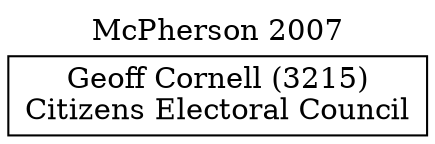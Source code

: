// House preference flow
digraph "Geoff Cornell (3215)_McPherson_2007" {
	graph [label="McPherson 2007" labelloc=t mclimit=10]
	node [shape=box]
	"Geoff Cornell (3215)" [label="Geoff Cornell (3215)
Citizens Electoral Council"]
}
